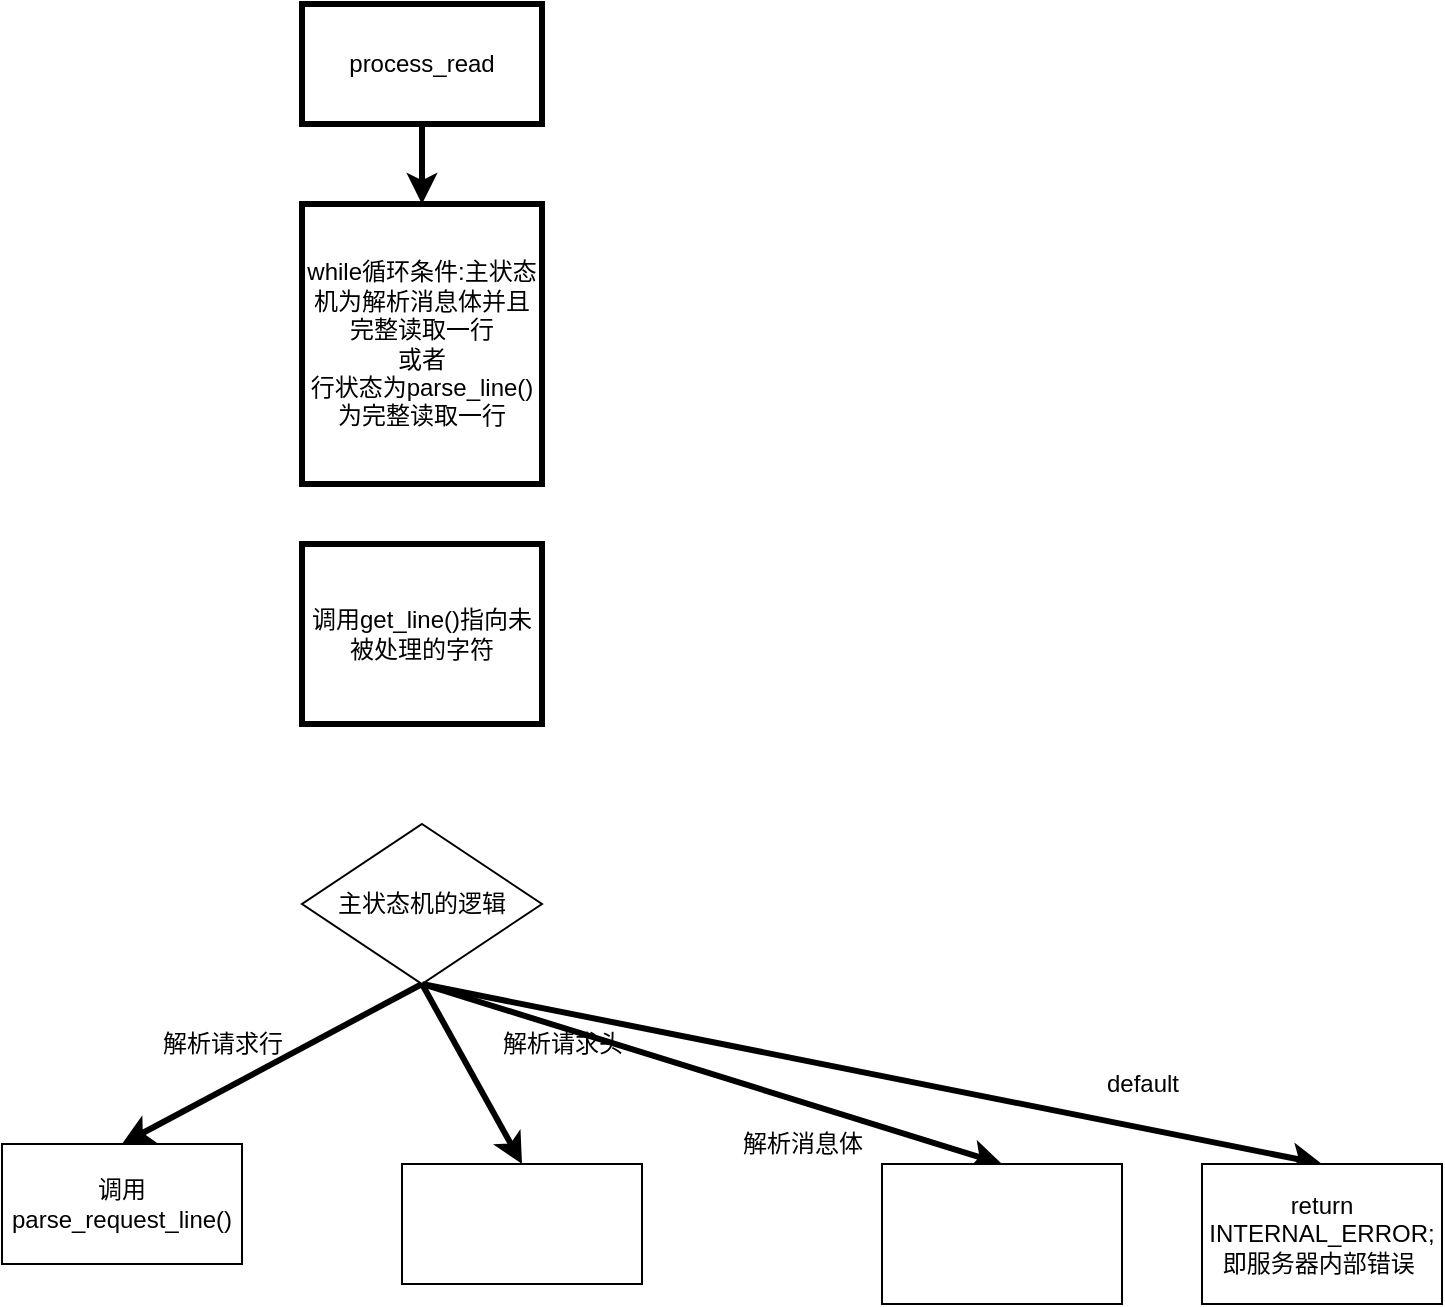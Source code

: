 <mxfile>
    <diagram id="LbE9PppjevmL19wuLY-l" name="第 1 页">
        <mxGraphModel dx="689" dy="627" grid="1" gridSize="10" guides="1" tooltips="1" connect="1" arrows="1" fold="1" page="1" pageScale="1" pageWidth="1200" pageHeight="1920" background="#FFFFFF" math="0" shadow="0">
            <root>
                <mxCell id="0"/>
                <mxCell id="1" parent="0"/>
                <mxCell id="33" style="edgeStyle=none;html=1;exitX=0.5;exitY=1;exitDx=0;exitDy=0;entryX=0.5;entryY=0;entryDx=0;entryDy=0;strokeColor=#000000;strokeWidth=3;" parent="1" source="10" target="31" edge="1">
                    <mxGeometry relative="1" as="geometry"/>
                </mxCell>
                <mxCell id="10" value="process_read" style="whiteSpace=wrap;html=1;strokeColor=#000000;strokeWidth=3;" parent="1" vertex="1">
                    <mxGeometry x="530" y="80" width="120" height="60" as="geometry"/>
                </mxCell>
                <mxCell id="31" value="while循环条件:主状态机为解析消息体并且完整读取一行&lt;br&gt;或者&lt;br&gt;行状态为parse_line()为完整读取一行" style="whiteSpace=wrap;html=1;strokeColor=#000000;strokeWidth=3;" parent="1" vertex="1">
                    <mxGeometry x="530" y="180" width="120" height="140" as="geometry"/>
                </mxCell>
                <mxCell id="40" value="调用get_line()指向未被处理的字符" style="whiteSpace=wrap;html=1;strokeColor=#000000;strokeWidth=3;" vertex="1" parent="1">
                    <mxGeometry x="530" y="350" width="120" height="90" as="geometry"/>
                </mxCell>
                <mxCell id="45" style="edgeStyle=none;html=1;exitX=0.5;exitY=1;exitDx=0;exitDy=0;entryX=0.5;entryY=0;entryDx=0;entryDy=0;fontColor=#000000;strokeColor=#000000;strokeWidth=3;" edge="1" parent="1" source="42" target="43">
                    <mxGeometry relative="1" as="geometry"/>
                </mxCell>
                <mxCell id="47" style="edgeStyle=none;html=1;exitX=0.5;exitY=1;exitDx=0;exitDy=0;entryX=0.5;entryY=0;entryDx=0;entryDy=0;fontColor=#000000;strokeColor=#000000;strokeWidth=3;" edge="1" parent="1" source="42" target="46">
                    <mxGeometry relative="1" as="geometry"/>
                </mxCell>
                <mxCell id="54" style="edgeStyle=none;html=1;exitX=0.5;exitY=1;exitDx=0;exitDy=0;entryX=0.5;entryY=0;entryDx=0;entryDy=0;fontColor=#000000;strokeColor=#000000;strokeWidth=3;" edge="1" parent="1" source="42" target="53">
                    <mxGeometry relative="1" as="geometry"/>
                </mxCell>
                <mxCell id="42" value="主状态机的逻辑" style="rhombus;whiteSpace=wrap;html=1;" vertex="1" parent="1">
                    <mxGeometry x="530" y="490" width="120" height="80" as="geometry"/>
                </mxCell>
                <mxCell id="43" value="调用parse_request_line()" style="whiteSpace=wrap;html=1;" vertex="1" parent="1">
                    <mxGeometry x="380" y="650" width="120" height="60" as="geometry"/>
                </mxCell>
                <mxCell id="44" value="解析请求行" style="text;html=1;align=center;verticalAlign=middle;resizable=0;points=[];autosize=1;strokeColor=none;fillColor=none;fontColor=#000000;" vertex="1" parent="1">
                    <mxGeometry x="450" y="590" width="80" height="20" as="geometry"/>
                </mxCell>
                <mxCell id="46" value="" style="whiteSpace=wrap;html=1;" vertex="1" parent="1">
                    <mxGeometry x="580" y="660" width="120" height="60" as="geometry"/>
                </mxCell>
                <mxCell id="48" value="解析请求头" style="text;html=1;align=center;verticalAlign=middle;resizable=0;points=[];autosize=1;strokeColor=none;fillColor=none;fontColor=#000000;" vertex="1" parent="1">
                    <mxGeometry x="620" y="590" width="80" height="20" as="geometry"/>
                </mxCell>
                <mxCell id="50" style="edgeStyle=none;html=1;exitX=0.5;exitY=1;exitDx=0;exitDy=0;entryX=0.5;entryY=0;entryDx=0;entryDy=0;fontColor=#000000;strokeColor=#000000;strokeWidth=3;" edge="1" parent="1" target="51" source="42">
                    <mxGeometry relative="1" as="geometry">
                        <mxPoint x="770" y="580" as="sourcePoint"/>
                    </mxGeometry>
                </mxCell>
                <mxCell id="51" value="" style="whiteSpace=wrap;html=1;" vertex="1" parent="1">
                    <mxGeometry x="820" y="660" width="120" height="70" as="geometry"/>
                </mxCell>
                <mxCell id="52" value="解析消息体" style="text;html=1;align=center;verticalAlign=middle;resizable=0;points=[];autosize=1;strokeColor=none;fillColor=none;fontColor=#000000;" vertex="1" parent="1">
                    <mxGeometry x="740" y="640" width="80" height="20" as="geometry"/>
                </mxCell>
                <mxCell id="53" value="return INTERNAL_ERROR;&lt;br&gt;即服务器内部错误&amp;nbsp;" style="whiteSpace=wrap;html=1;" vertex="1" parent="1">
                    <mxGeometry x="980" y="660" width="120" height="70" as="geometry"/>
                </mxCell>
                <mxCell id="55" value="default" style="text;html=1;align=center;verticalAlign=middle;resizable=0;points=[];autosize=1;strokeColor=none;fillColor=none;fontColor=#000000;" vertex="1" parent="1">
                    <mxGeometry x="920" y="610" width="60" height="20" as="geometry"/>
                </mxCell>
            </root>
        </mxGraphModel>
    </diagram>
</mxfile>